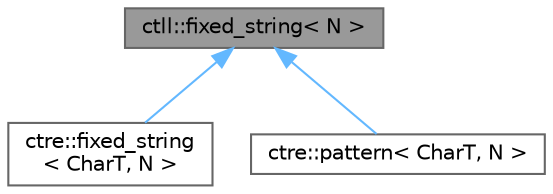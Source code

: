 digraph "ctll::fixed_string&lt; N &gt;"
{
 // LATEX_PDF_SIZE
  bgcolor="transparent";
  edge [fontname=Helvetica,fontsize=10,labelfontname=Helvetica,labelfontsize=10];
  node [fontname=Helvetica,fontsize=10,shape=box,height=0.2,width=0.4];
  Node1 [id="Node000001",label="ctll::fixed_string\< N \>",height=0.2,width=0.4,color="gray40", fillcolor="grey60", style="filled", fontcolor="black",tooltip=" "];
  Node1 -> Node2 [id="edge1_Node000001_Node000002",dir="back",color="steelblue1",style="solid",tooltip=" "];
  Node2 [id="Node000002",label="ctre::fixed_string\l\< CharT, N \>",height=0.2,width=0.4,color="gray40", fillcolor="white", style="filled",URL="$classctre_1_1fixed__string.html",tooltip=" "];
  Node1 -> Node3 [id="edge2_Node000001_Node000003",dir="back",color="steelblue1",style="solid",tooltip=" "];
  Node3 [id="Node000003",label="ctre::pattern\< CharT, N \>",height=0.2,width=0.4,color="gray40", fillcolor="white", style="filled",URL="$classctre_1_1pattern.html",tooltip=" "];
}
